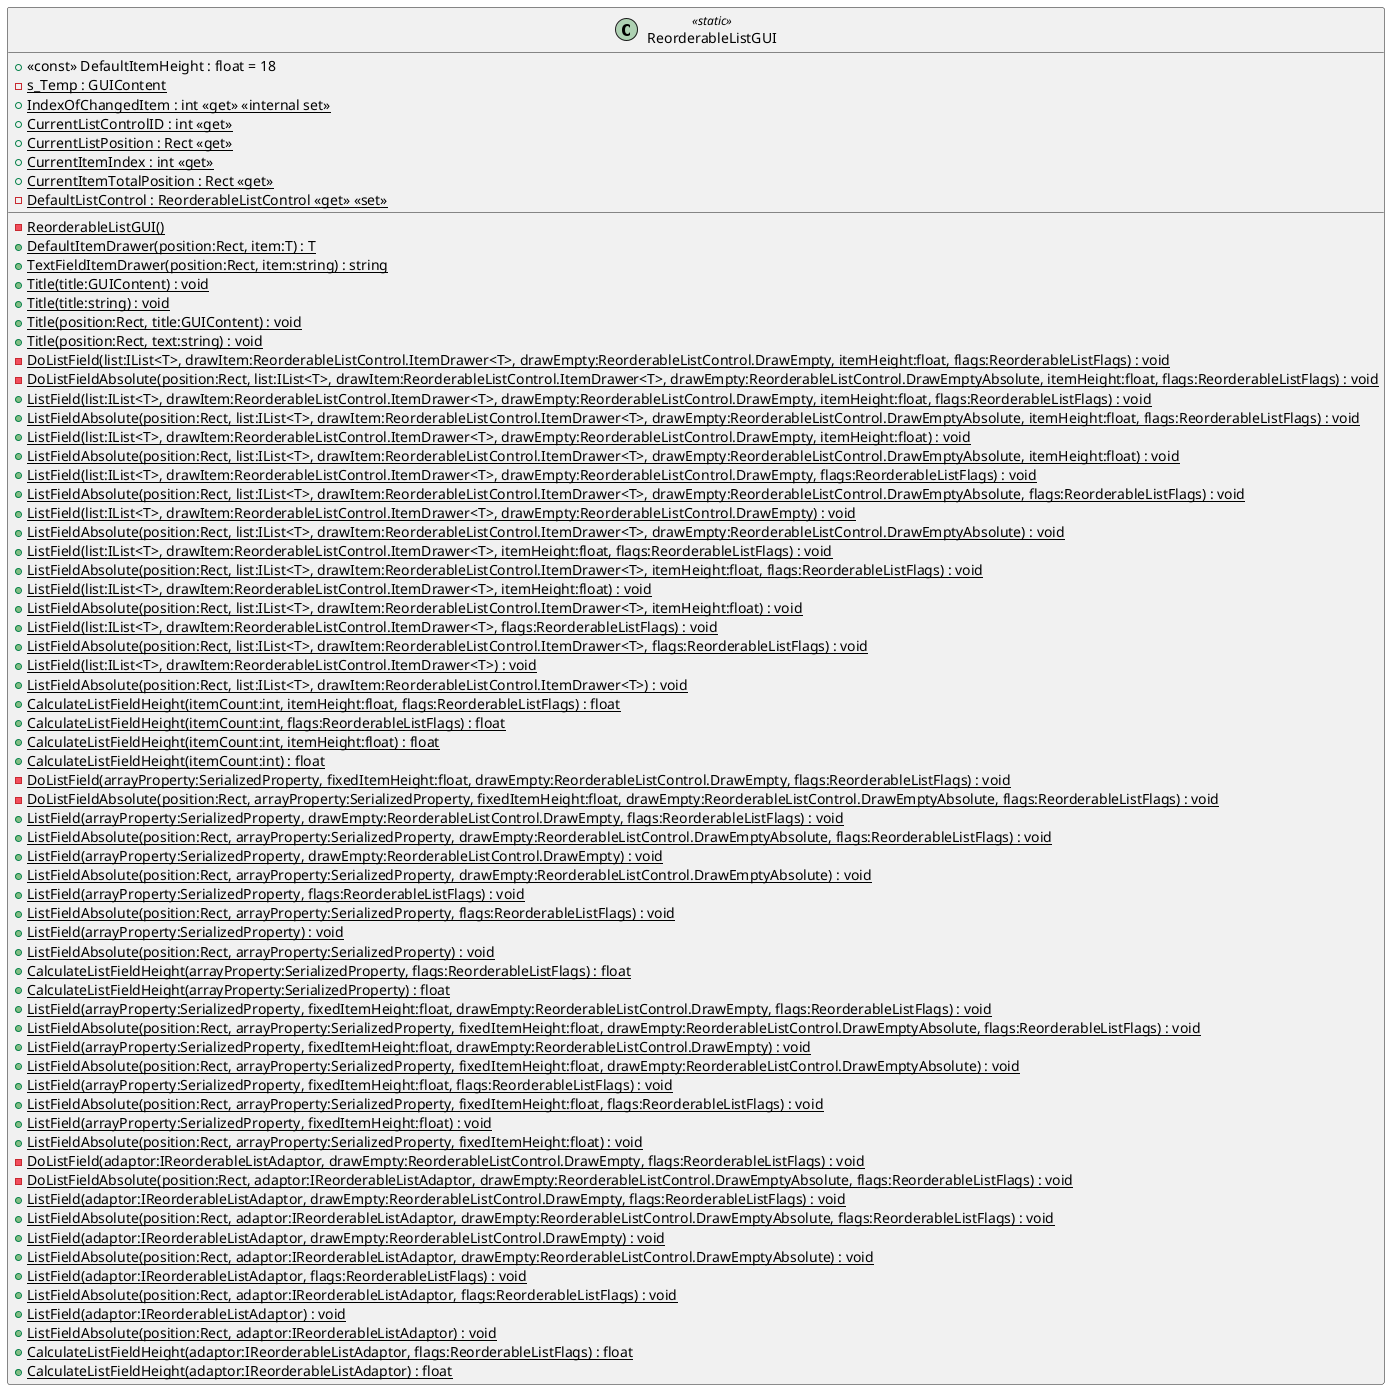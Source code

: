 @startuml
class ReorderableListGUI <<static>> {
    {static} - ReorderableListGUI()
    + <<const>> DefaultItemHeight : float = 18
    - {static} s_Temp : GUIContent
    + {static} IndexOfChangedItem : int <<get>> <<internal set>>
    + {static} CurrentListControlID : int <<get>>
    + {static} CurrentListPosition : Rect <<get>>
    + {static} CurrentItemIndex : int <<get>>
    + {static} CurrentItemTotalPosition : Rect <<get>>
    - {static} DefaultListControl : ReorderableListControl <<get>> <<set>>
    + {static} DefaultItemDrawer(position:Rect, item:T) : T
    + {static} TextFieldItemDrawer(position:Rect, item:string) : string
    + {static} Title(title:GUIContent) : void
    + {static} Title(title:string) : void
    + {static} Title(position:Rect, title:GUIContent) : void
    + {static} Title(position:Rect, text:string) : void
    - {static} DoListField(list:IList<T>, drawItem:ReorderableListControl.ItemDrawer<T>, drawEmpty:ReorderableListControl.DrawEmpty, itemHeight:float, flags:ReorderableListFlags) : void
    - {static} DoListFieldAbsolute(position:Rect, list:IList<T>, drawItem:ReorderableListControl.ItemDrawer<T>, drawEmpty:ReorderableListControl.DrawEmptyAbsolute, itemHeight:float, flags:ReorderableListFlags) : void
    + {static} ListField(list:IList<T>, drawItem:ReorderableListControl.ItemDrawer<T>, drawEmpty:ReorderableListControl.DrawEmpty, itemHeight:float, flags:ReorderableListFlags) : void
    + {static} ListFieldAbsolute(position:Rect, list:IList<T>, drawItem:ReorderableListControl.ItemDrawer<T>, drawEmpty:ReorderableListControl.DrawEmptyAbsolute, itemHeight:float, flags:ReorderableListFlags) : void
    + {static} ListField(list:IList<T>, drawItem:ReorderableListControl.ItemDrawer<T>, drawEmpty:ReorderableListControl.DrawEmpty, itemHeight:float) : void
    + {static} ListFieldAbsolute(position:Rect, list:IList<T>, drawItem:ReorderableListControl.ItemDrawer<T>, drawEmpty:ReorderableListControl.DrawEmptyAbsolute, itemHeight:float) : void
    + {static} ListField(list:IList<T>, drawItem:ReorderableListControl.ItemDrawer<T>, drawEmpty:ReorderableListControl.DrawEmpty, flags:ReorderableListFlags) : void
    + {static} ListFieldAbsolute(position:Rect, list:IList<T>, drawItem:ReorderableListControl.ItemDrawer<T>, drawEmpty:ReorderableListControl.DrawEmptyAbsolute, flags:ReorderableListFlags) : void
    + {static} ListField(list:IList<T>, drawItem:ReorderableListControl.ItemDrawer<T>, drawEmpty:ReorderableListControl.DrawEmpty) : void
    + {static} ListFieldAbsolute(position:Rect, list:IList<T>, drawItem:ReorderableListControl.ItemDrawer<T>, drawEmpty:ReorderableListControl.DrawEmptyAbsolute) : void
    + {static} ListField(list:IList<T>, drawItem:ReorderableListControl.ItemDrawer<T>, itemHeight:float, flags:ReorderableListFlags) : void
    + {static} ListFieldAbsolute(position:Rect, list:IList<T>, drawItem:ReorderableListControl.ItemDrawer<T>, itemHeight:float, flags:ReorderableListFlags) : void
    + {static} ListField(list:IList<T>, drawItem:ReorderableListControl.ItemDrawer<T>, itemHeight:float) : void
    + {static} ListFieldAbsolute(position:Rect, list:IList<T>, drawItem:ReorderableListControl.ItemDrawer<T>, itemHeight:float) : void
    + {static} ListField(list:IList<T>, drawItem:ReorderableListControl.ItemDrawer<T>, flags:ReorderableListFlags) : void
    + {static} ListFieldAbsolute(position:Rect, list:IList<T>, drawItem:ReorderableListControl.ItemDrawer<T>, flags:ReorderableListFlags) : void
    + {static} ListField(list:IList<T>, drawItem:ReorderableListControl.ItemDrawer<T>) : void
    + {static} ListFieldAbsolute(position:Rect, list:IList<T>, drawItem:ReorderableListControl.ItemDrawer<T>) : void
    + {static} CalculateListFieldHeight(itemCount:int, itemHeight:float, flags:ReorderableListFlags) : float
    + {static} CalculateListFieldHeight(itemCount:int, flags:ReorderableListFlags) : float
    + {static} CalculateListFieldHeight(itemCount:int, itemHeight:float) : float
    + {static} CalculateListFieldHeight(itemCount:int) : float
    - {static} DoListField(arrayProperty:SerializedProperty, fixedItemHeight:float, drawEmpty:ReorderableListControl.DrawEmpty, flags:ReorderableListFlags) : void
    - {static} DoListFieldAbsolute(position:Rect, arrayProperty:SerializedProperty, fixedItemHeight:float, drawEmpty:ReorderableListControl.DrawEmptyAbsolute, flags:ReorderableListFlags) : void
    + {static} ListField(arrayProperty:SerializedProperty, drawEmpty:ReorderableListControl.DrawEmpty, flags:ReorderableListFlags) : void
    + {static} ListFieldAbsolute(position:Rect, arrayProperty:SerializedProperty, drawEmpty:ReorderableListControl.DrawEmptyAbsolute, flags:ReorderableListFlags) : void
    + {static} ListField(arrayProperty:SerializedProperty, drawEmpty:ReorderableListControl.DrawEmpty) : void
    + {static} ListFieldAbsolute(position:Rect, arrayProperty:SerializedProperty, drawEmpty:ReorderableListControl.DrawEmptyAbsolute) : void
    + {static} ListField(arrayProperty:SerializedProperty, flags:ReorderableListFlags) : void
    + {static} ListFieldAbsolute(position:Rect, arrayProperty:SerializedProperty, flags:ReorderableListFlags) : void
    + {static} ListField(arrayProperty:SerializedProperty) : void
    + {static} ListFieldAbsolute(position:Rect, arrayProperty:SerializedProperty) : void
    + {static} CalculateListFieldHeight(arrayProperty:SerializedProperty, flags:ReorderableListFlags) : float
    + {static} CalculateListFieldHeight(arrayProperty:SerializedProperty) : float
    + {static} ListField(arrayProperty:SerializedProperty, fixedItemHeight:float, drawEmpty:ReorderableListControl.DrawEmpty, flags:ReorderableListFlags) : void
    + {static} ListFieldAbsolute(position:Rect, arrayProperty:SerializedProperty, fixedItemHeight:float, drawEmpty:ReorderableListControl.DrawEmptyAbsolute, flags:ReorderableListFlags) : void
    + {static} ListField(arrayProperty:SerializedProperty, fixedItemHeight:float, drawEmpty:ReorderableListControl.DrawEmpty) : void
    + {static} ListFieldAbsolute(position:Rect, arrayProperty:SerializedProperty, fixedItemHeight:float, drawEmpty:ReorderableListControl.DrawEmptyAbsolute) : void
    + {static} ListField(arrayProperty:SerializedProperty, fixedItemHeight:float, flags:ReorderableListFlags) : void
    + {static} ListFieldAbsolute(position:Rect, arrayProperty:SerializedProperty, fixedItemHeight:float, flags:ReorderableListFlags) : void
    + {static} ListField(arrayProperty:SerializedProperty, fixedItemHeight:float) : void
    + {static} ListFieldAbsolute(position:Rect, arrayProperty:SerializedProperty, fixedItemHeight:float) : void
    - {static} DoListField(adaptor:IReorderableListAdaptor, drawEmpty:ReorderableListControl.DrawEmpty, flags:ReorderableListFlags) : void
    - {static} DoListFieldAbsolute(position:Rect, adaptor:IReorderableListAdaptor, drawEmpty:ReorderableListControl.DrawEmptyAbsolute, flags:ReorderableListFlags) : void
    + {static} ListField(adaptor:IReorderableListAdaptor, drawEmpty:ReorderableListControl.DrawEmpty, flags:ReorderableListFlags) : void
    + {static} ListFieldAbsolute(position:Rect, adaptor:IReorderableListAdaptor, drawEmpty:ReorderableListControl.DrawEmptyAbsolute, flags:ReorderableListFlags) : void
    + {static} ListField(adaptor:IReorderableListAdaptor, drawEmpty:ReorderableListControl.DrawEmpty) : void
    + {static} ListFieldAbsolute(position:Rect, adaptor:IReorderableListAdaptor, drawEmpty:ReorderableListControl.DrawEmptyAbsolute) : void
    + {static} ListField(adaptor:IReorderableListAdaptor, flags:ReorderableListFlags) : void
    + {static} ListFieldAbsolute(position:Rect, adaptor:IReorderableListAdaptor, flags:ReorderableListFlags) : void
    + {static} ListField(adaptor:IReorderableListAdaptor) : void
    + {static} ListFieldAbsolute(position:Rect, adaptor:IReorderableListAdaptor) : void
    + {static} CalculateListFieldHeight(adaptor:IReorderableListAdaptor, flags:ReorderableListFlags) : float
    + {static} CalculateListFieldHeight(adaptor:IReorderableListAdaptor) : float
}
@enduml
